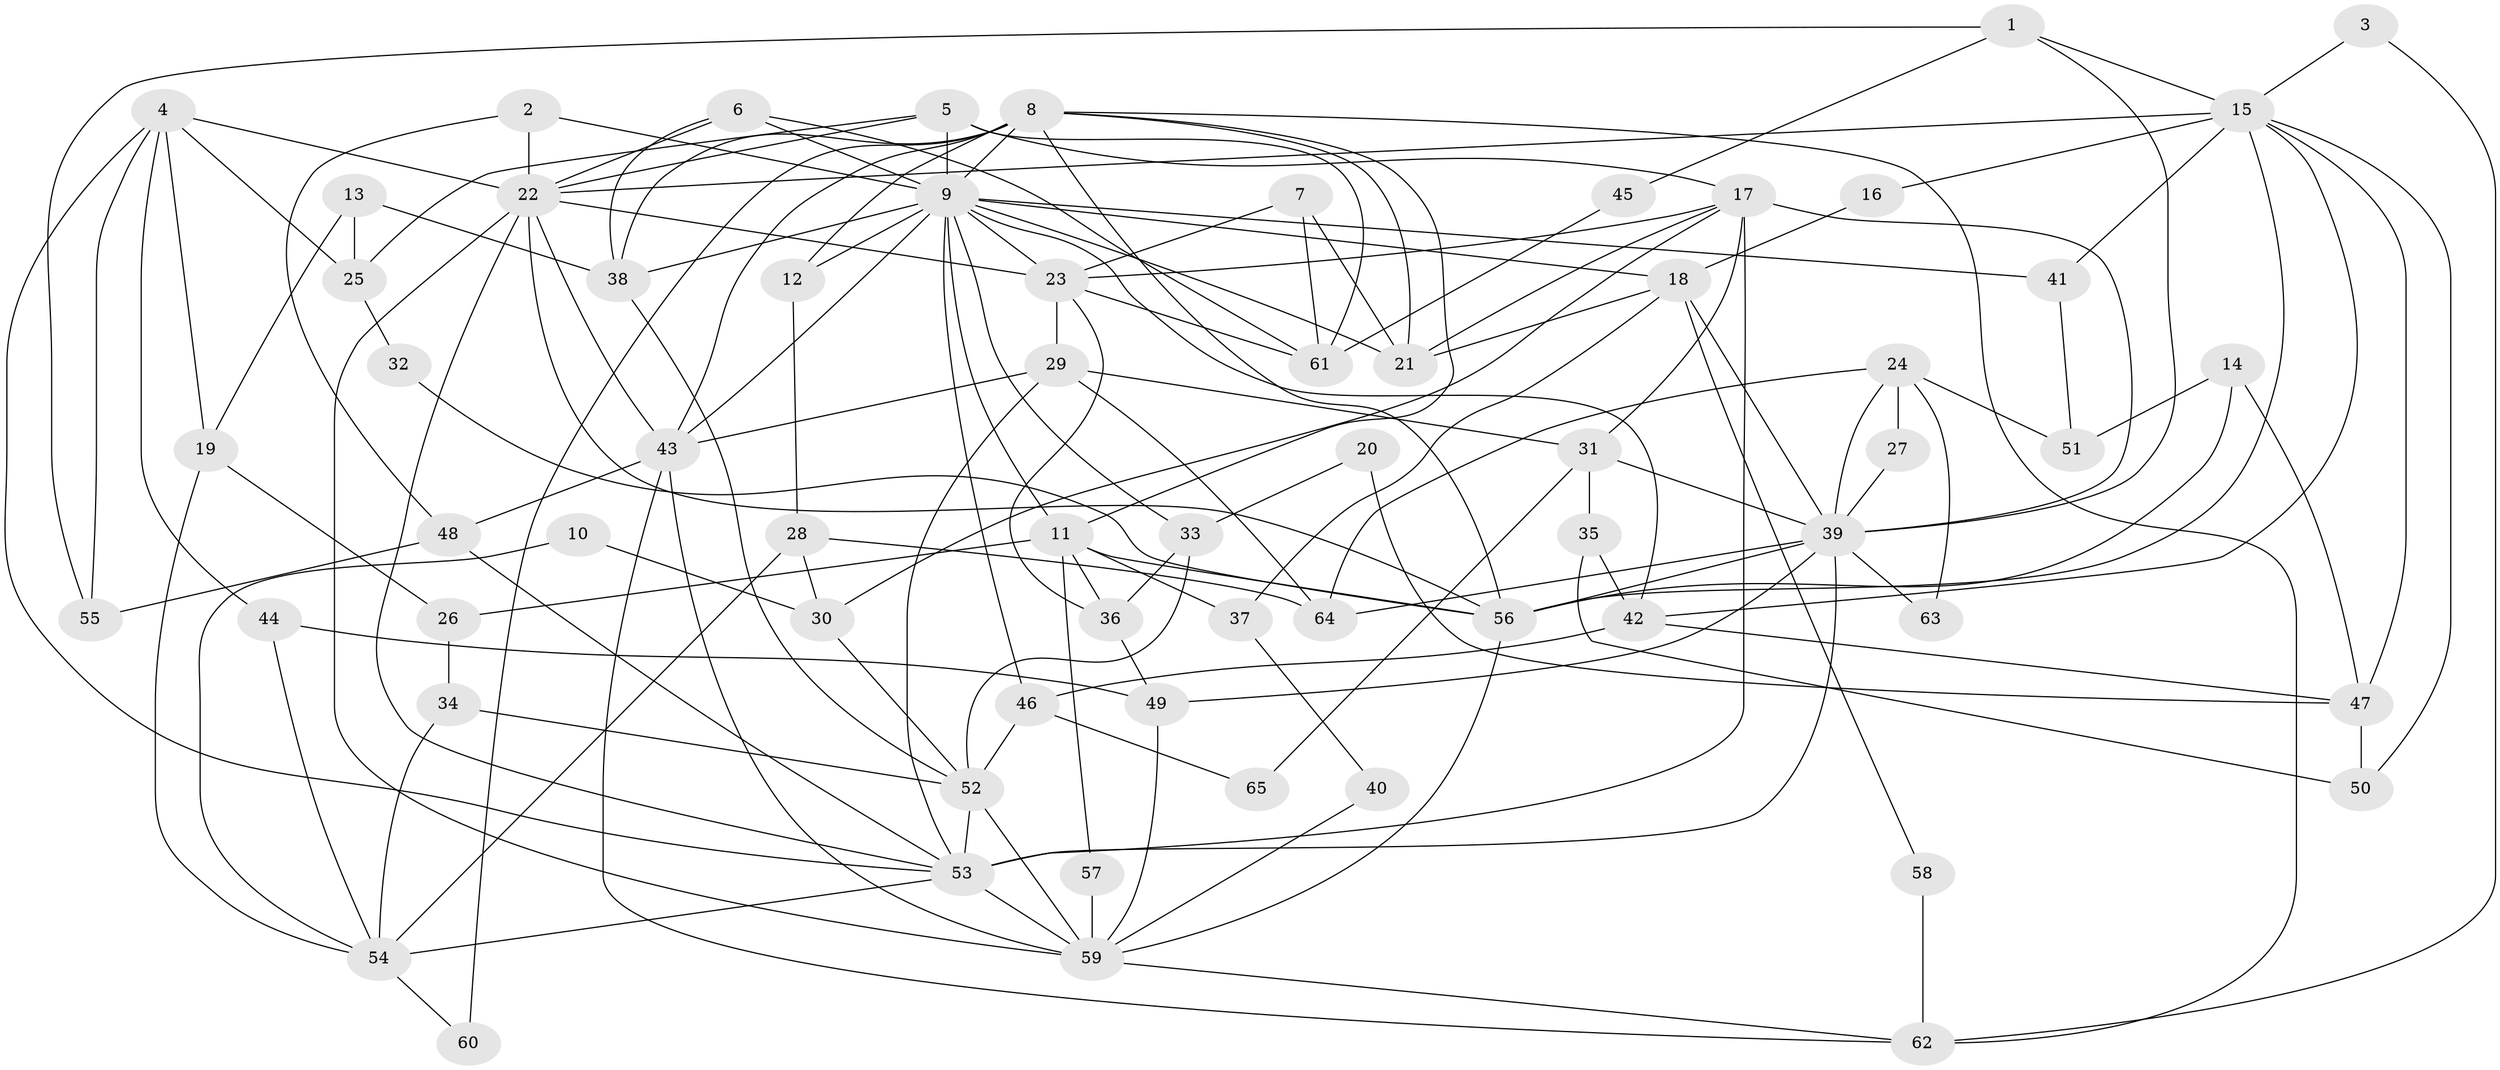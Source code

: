 // original degree distribution, {4: 0.23076923076923078, 3: 0.26373626373626374, 2: 0.17582417582417584, 6: 0.0989010989010989, 5: 0.15384615384615385, 7: 0.054945054945054944, 8: 0.01098901098901099, 9: 0.01098901098901099}
// Generated by graph-tools (version 1.1) at 2025/51/03/04/25 22:51:19]
// undirected, 65 vertices, 150 edges
graph export_dot {
  node [color=gray90,style=filled];
  1;
  2;
  3;
  4;
  5;
  6;
  7;
  8;
  9;
  10;
  11;
  12;
  13;
  14;
  15;
  16;
  17;
  18;
  19;
  20;
  21;
  22;
  23;
  24;
  25;
  26;
  27;
  28;
  29;
  30;
  31;
  32;
  33;
  34;
  35;
  36;
  37;
  38;
  39;
  40;
  41;
  42;
  43;
  44;
  45;
  46;
  47;
  48;
  49;
  50;
  51;
  52;
  53;
  54;
  55;
  56;
  57;
  58;
  59;
  60;
  61;
  62;
  63;
  64;
  65;
  1 -- 15 [weight=1.0];
  1 -- 39 [weight=1.0];
  1 -- 45 [weight=1.0];
  1 -- 55 [weight=1.0];
  2 -- 9 [weight=1.0];
  2 -- 22 [weight=1.0];
  2 -- 48 [weight=1.0];
  3 -- 15 [weight=1.0];
  3 -- 62 [weight=1.0];
  4 -- 19 [weight=1.0];
  4 -- 22 [weight=1.0];
  4 -- 25 [weight=1.0];
  4 -- 44 [weight=1.0];
  4 -- 53 [weight=1.0];
  4 -- 55 [weight=1.0];
  5 -- 9 [weight=2.0];
  5 -- 17 [weight=1.0];
  5 -- 22 [weight=1.0];
  5 -- 25 [weight=1.0];
  5 -- 61 [weight=1.0];
  6 -- 9 [weight=1.0];
  6 -- 22 [weight=1.0];
  6 -- 38 [weight=1.0];
  6 -- 61 [weight=1.0];
  7 -- 21 [weight=1.0];
  7 -- 23 [weight=1.0];
  7 -- 61 [weight=1.0];
  8 -- 9 [weight=1.0];
  8 -- 11 [weight=1.0];
  8 -- 12 [weight=1.0];
  8 -- 21 [weight=1.0];
  8 -- 38 [weight=1.0];
  8 -- 43 [weight=1.0];
  8 -- 56 [weight=1.0];
  8 -- 60 [weight=1.0];
  8 -- 62 [weight=1.0];
  9 -- 11 [weight=1.0];
  9 -- 12 [weight=1.0];
  9 -- 18 [weight=1.0];
  9 -- 21 [weight=1.0];
  9 -- 23 [weight=1.0];
  9 -- 33 [weight=1.0];
  9 -- 38 [weight=1.0];
  9 -- 41 [weight=1.0];
  9 -- 42 [weight=1.0];
  9 -- 43 [weight=1.0];
  9 -- 46 [weight=1.0];
  10 -- 30 [weight=1.0];
  10 -- 54 [weight=1.0];
  11 -- 26 [weight=1.0];
  11 -- 36 [weight=1.0];
  11 -- 37 [weight=1.0];
  11 -- 56 [weight=1.0];
  11 -- 57 [weight=1.0];
  12 -- 28 [weight=1.0];
  13 -- 19 [weight=1.0];
  13 -- 25 [weight=1.0];
  13 -- 38 [weight=1.0];
  14 -- 47 [weight=1.0];
  14 -- 51 [weight=1.0];
  14 -- 56 [weight=1.0];
  15 -- 16 [weight=1.0];
  15 -- 22 [weight=1.0];
  15 -- 41 [weight=2.0];
  15 -- 42 [weight=1.0];
  15 -- 47 [weight=1.0];
  15 -- 50 [weight=1.0];
  15 -- 56 [weight=1.0];
  16 -- 18 [weight=1.0];
  17 -- 21 [weight=1.0];
  17 -- 23 [weight=1.0];
  17 -- 30 [weight=1.0];
  17 -- 31 [weight=1.0];
  17 -- 39 [weight=1.0];
  17 -- 53 [weight=3.0];
  18 -- 21 [weight=1.0];
  18 -- 37 [weight=1.0];
  18 -- 39 [weight=1.0];
  18 -- 58 [weight=1.0];
  19 -- 26 [weight=1.0];
  19 -- 54 [weight=1.0];
  20 -- 33 [weight=1.0];
  20 -- 47 [weight=1.0];
  22 -- 23 [weight=1.0];
  22 -- 43 [weight=1.0];
  22 -- 53 [weight=1.0];
  22 -- 56 [weight=1.0];
  22 -- 59 [weight=1.0];
  23 -- 29 [weight=2.0];
  23 -- 36 [weight=1.0];
  23 -- 61 [weight=1.0];
  24 -- 27 [weight=1.0];
  24 -- 39 [weight=1.0];
  24 -- 51 [weight=1.0];
  24 -- 63 [weight=1.0];
  24 -- 64 [weight=1.0];
  25 -- 32 [weight=1.0];
  26 -- 34 [weight=1.0];
  27 -- 39 [weight=1.0];
  28 -- 30 [weight=1.0];
  28 -- 54 [weight=1.0];
  28 -- 64 [weight=1.0];
  29 -- 31 [weight=1.0];
  29 -- 43 [weight=1.0];
  29 -- 53 [weight=1.0];
  29 -- 64 [weight=1.0];
  30 -- 52 [weight=1.0];
  31 -- 35 [weight=1.0];
  31 -- 39 [weight=1.0];
  31 -- 65 [weight=1.0];
  32 -- 56 [weight=1.0];
  33 -- 36 [weight=1.0];
  33 -- 52 [weight=1.0];
  34 -- 52 [weight=1.0];
  34 -- 54 [weight=1.0];
  35 -- 42 [weight=1.0];
  35 -- 50 [weight=1.0];
  36 -- 49 [weight=1.0];
  37 -- 40 [weight=1.0];
  38 -- 52 [weight=1.0];
  39 -- 49 [weight=1.0];
  39 -- 53 [weight=1.0];
  39 -- 56 [weight=1.0];
  39 -- 63 [weight=1.0];
  39 -- 64 [weight=1.0];
  40 -- 59 [weight=1.0];
  41 -- 51 [weight=1.0];
  42 -- 46 [weight=1.0];
  42 -- 47 [weight=1.0];
  43 -- 48 [weight=1.0];
  43 -- 59 [weight=1.0];
  43 -- 62 [weight=1.0];
  44 -- 49 [weight=1.0];
  44 -- 54 [weight=1.0];
  45 -- 61 [weight=1.0];
  46 -- 52 [weight=1.0];
  46 -- 65 [weight=1.0];
  47 -- 50 [weight=1.0];
  48 -- 53 [weight=1.0];
  48 -- 55 [weight=1.0];
  49 -- 59 [weight=1.0];
  52 -- 53 [weight=1.0];
  52 -- 59 [weight=1.0];
  53 -- 54 [weight=1.0];
  53 -- 59 [weight=1.0];
  54 -- 60 [weight=1.0];
  56 -- 59 [weight=1.0];
  57 -- 59 [weight=1.0];
  58 -- 62 [weight=1.0];
  59 -- 62 [weight=1.0];
}
